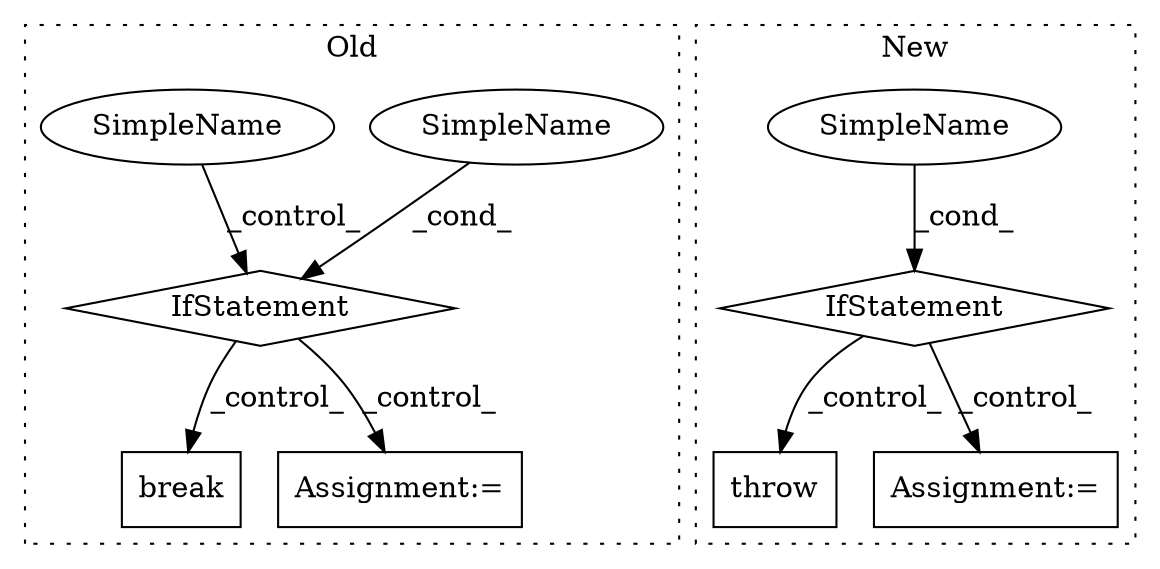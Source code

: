 digraph G {
subgraph cluster0 {
1 [label="break" a="10" s="22827" l="6" shape="box"];
5 [label="IfStatement" a="25" s="22770,22790" l="4,2" shape="diamond"];
6 [label="SimpleName" a="42" s="" l="" shape="ellipse"];
7 [label="Assignment:=" a="7" s="22809" l="1" shape="box"];
9 [label="SimpleName" a="42" s="22641" l="11" shape="ellipse"];
label = "Old";
style="dotted";
}
subgraph cluster1 {
2 [label="throw" a="53" s="23063" l="6" shape="box"];
3 [label="IfStatement" a="25" s="22732,22755" l="4,2" shape="diamond"];
4 [label="SimpleName" a="42" s="" l="" shape="ellipse"];
8 [label="Assignment:=" a="7" s="22992" l="1" shape="box"];
label = "New";
style="dotted";
}
3 -> 8 [label="_control_"];
3 -> 2 [label="_control_"];
4 -> 3 [label="_cond_"];
5 -> 7 [label="_control_"];
5 -> 1 [label="_control_"];
6 -> 5 [label="_cond_"];
9 -> 5 [label="_control_"];
}